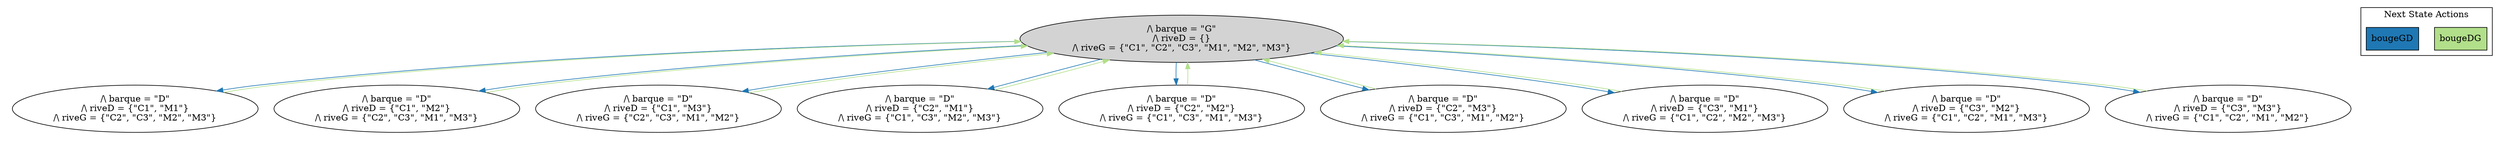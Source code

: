 strict digraph DiskGraph {
edge [colorscheme="paired12"]
nodesep=0.35;
subgraph cluster_graph {
color="white";
1237492392680890204 [label="/\\ barque = \"G\"\n/\\ riveD = {}\n/\\ riveG = {\"C1\", \"C2\", \"C3\", \"M1\", \"M2\", \"M3\"}",style = filled]
1237492392680890204 -> 8590237153866673830 [label="",color="2",fontcolor="2"];
8590237153866673830 [label="/\\ barque = \"D\"\n/\\ riveD = {\"C1\", \"M1\"}\n/\\ riveG = {\"C2\", \"C3\", \"M2\", \"M3\"}"];
1237492392680890204 -> -6970443330780435089 [label="",color="2",fontcolor="2"];
-6970443330780435089 [label="/\\ barque = \"D\"\n/\\ riveD = {\"C1\", \"M2\"}\n/\\ riveG = {\"C2\", \"C3\", \"M1\", \"M3\"}"];
8590237153866673830 -> 1237492392680890204 [label="",color="3",fontcolor="3"];
1237492392680890204 -> -6166917802977695461 [label="",color="2",fontcolor="2"];
-6166917802977695461 [label="/\\ barque = \"D\"\n/\\ riveD = {\"C1\", \"M3\"}\n/\\ riveG = {\"C2\", \"C3\", \"M1\", \"M2\"}"];
1237492392680890204 -> 1569010283851900237 [label="",color="2",fontcolor="2"];
1569010283851900237 [label="/\\ barque = \"D\"\n/\\ riveD = {\"C2\", \"M1\"}\n/\\ riveG = {\"C1\", \"C3\", \"M2\", \"M3\"}"];
-6970443330780435089 -> 1237492392680890204 [label="",color="3",fontcolor="3"];
1237492392680890204 -> -165336727371651452 [label="",color="2",fontcolor="2"];
-165336727371651452 [label="/\\ barque = \"D\"\n/\\ riveD = {\"C2\", \"M2\"}\n/\\ riveG = {\"C1\", \"C3\", \"M1\", \"M3\"}"];
-6166917802977695461 -> 1237492392680890204 [label="",color="3",fontcolor="3"];
1569010283851900237 -> 1237492392680890204 [label="",color="3",fontcolor="3"];
-165336727371651452 -> 1237492392680890204 [label="",color="3",fontcolor="3"];
1237492392680890204 -> -3991828326157917456 [label="",color="2",fontcolor="2"];
-3991828326157917456 [label="/\\ barque = \"D\"\n/\\ riveD = {\"C2\", \"M3\"}\n/\\ riveG = {\"C1\", \"C3\", \"M1\", \"M2\"}"];
1237492392680890204 -> -62229126286600424 [label="",color="2",fontcolor="2"];
-62229126286600424 [label="/\\ barque = \"D\"\n/\\ riveD = {\"C3\", \"M1\"}\n/\\ riveG = {\"C1\", \"C2\", \"M2\", \"M3\"}"];
-3991828326157917456 -> 1237492392680890204 [label="",color="3",fontcolor="3"];
1237492392680890204 -> 1679929957968745681 [label="",color="2",fontcolor="2"];
1679929957968745681 [label="/\\ barque = \"D\"\n/\\ riveD = {\"C3\", \"M2\"}\n/\\ riveG = {\"C1\", \"C2\", \"M1\", \"M3\"}"];
1237492392680890204 -> 2485698043000623269 [label="",color="2",fontcolor="2"];
2485698043000623269 [label="/\\ barque = \"D\"\n/\\ riveD = {\"C3\", \"M3\"}\n/\\ riveG = {\"C1\", \"C2\", \"M1\", \"M2\"}"];
-62229126286600424 -> 1237492392680890204 [label="",color="3",fontcolor="3"];
1679929957968745681 -> 1237492392680890204 [label="",color="3",fontcolor="3"];
2485698043000623269 -> 1237492392680890204 [label="",color="3",fontcolor="3"];
{rank = same; 1237492392680890204;}
{rank = same; -165336727371651452;-3991828326157917456;-6970443330780435089;-6166917802977695461;1679929957968745681;2485698043000623269;8590237153866673830;-62229126286600424;1569010283851900237;}
}
subgraph cluster_legend {graph[style=bold];label = "Next State Actions" style="solid"
node [ labeljust="l",colorscheme="paired12",style=filled,shape=record ]
bougeDG [label="bougeDG",fillcolor=3]
bougeGD [label="bougeGD",fillcolor=2]
}}